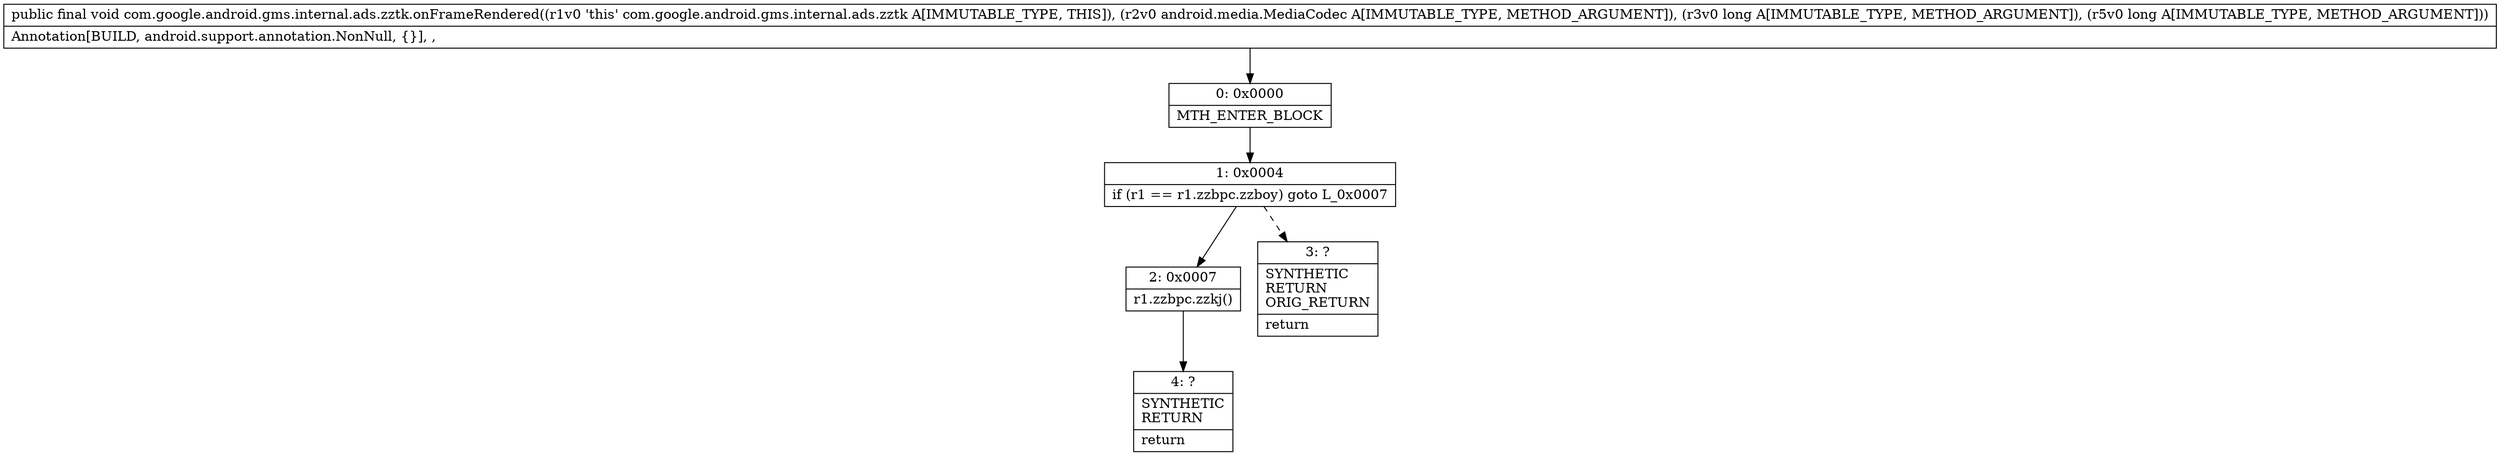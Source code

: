 digraph "CFG forcom.google.android.gms.internal.ads.zztk.onFrameRendered(Landroid\/media\/MediaCodec;JJ)V" {
Node_0 [shape=record,label="{0\:\ 0x0000|MTH_ENTER_BLOCK\l}"];
Node_1 [shape=record,label="{1\:\ 0x0004|if (r1 == r1.zzbpc.zzboy) goto L_0x0007\l}"];
Node_2 [shape=record,label="{2\:\ 0x0007|r1.zzbpc.zzkj()\l}"];
Node_3 [shape=record,label="{3\:\ ?|SYNTHETIC\lRETURN\lORIG_RETURN\l|return\l}"];
Node_4 [shape=record,label="{4\:\ ?|SYNTHETIC\lRETURN\l|return\l}"];
MethodNode[shape=record,label="{public final void com.google.android.gms.internal.ads.zztk.onFrameRendered((r1v0 'this' com.google.android.gms.internal.ads.zztk A[IMMUTABLE_TYPE, THIS]), (r2v0 android.media.MediaCodec A[IMMUTABLE_TYPE, METHOD_ARGUMENT]), (r3v0 long A[IMMUTABLE_TYPE, METHOD_ARGUMENT]), (r5v0 long A[IMMUTABLE_TYPE, METHOD_ARGUMENT]))  | Annotation[BUILD, android.support.annotation.NonNull, \{\}], , \l}"];
MethodNode -> Node_0;
Node_0 -> Node_1;
Node_1 -> Node_2;
Node_1 -> Node_3[style=dashed];
Node_2 -> Node_4;
}

